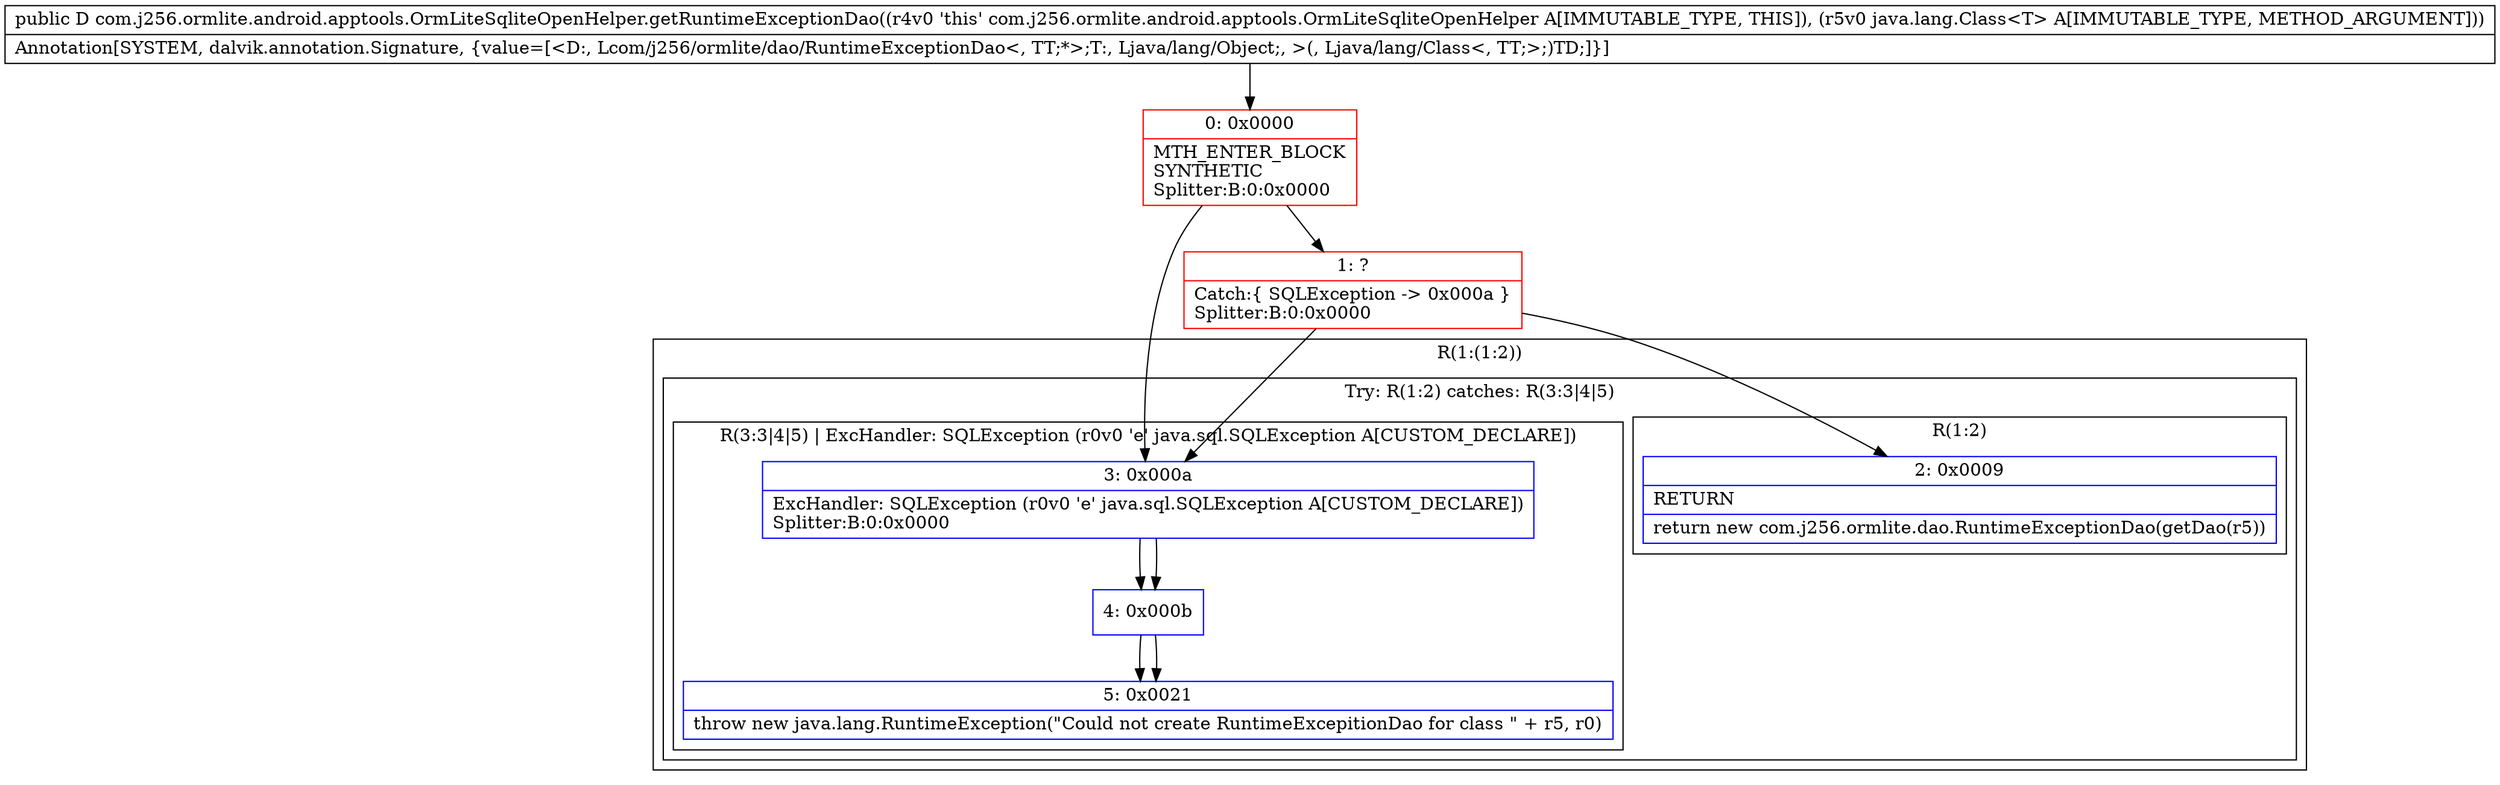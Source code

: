 digraph "CFG forcom.j256.ormlite.android.apptools.OrmLiteSqliteOpenHelper.getRuntimeExceptionDao(Ljava\/lang\/Class;)Lcom\/j256\/ormlite\/dao\/RuntimeExceptionDao;" {
subgraph cluster_Region_1429712327 {
label = "R(1:(1:2))";
node [shape=record,color=blue];
subgraph cluster_TryCatchRegion_1764937436 {
label = "Try: R(1:2) catches: R(3:3|4|5)";
node [shape=record,color=blue];
subgraph cluster_Region_804115581 {
label = "R(1:2)";
node [shape=record,color=blue];
Node_2 [shape=record,label="{2\:\ 0x0009|RETURN\l|return new com.j256.ormlite.dao.RuntimeExceptionDao(getDao(r5))\l}"];
}
subgraph cluster_Region_747963708 {
label = "R(3:3|4|5) | ExcHandler: SQLException (r0v0 'e' java.sql.SQLException A[CUSTOM_DECLARE])\l";
node [shape=record,color=blue];
Node_3 [shape=record,label="{3\:\ 0x000a|ExcHandler: SQLException (r0v0 'e' java.sql.SQLException A[CUSTOM_DECLARE])\lSplitter:B:0:0x0000\l}"];
Node_4 [shape=record,label="{4\:\ 0x000b}"];
Node_5 [shape=record,label="{5\:\ 0x0021|throw new java.lang.RuntimeException(\"Could not create RuntimeExcepitionDao for class \" + r5, r0)\l}"];
}
}
}
subgraph cluster_Region_747963708 {
label = "R(3:3|4|5) | ExcHandler: SQLException (r0v0 'e' java.sql.SQLException A[CUSTOM_DECLARE])\l";
node [shape=record,color=blue];
Node_3 [shape=record,label="{3\:\ 0x000a|ExcHandler: SQLException (r0v0 'e' java.sql.SQLException A[CUSTOM_DECLARE])\lSplitter:B:0:0x0000\l}"];
Node_4 [shape=record,label="{4\:\ 0x000b}"];
Node_5 [shape=record,label="{5\:\ 0x0021|throw new java.lang.RuntimeException(\"Could not create RuntimeExcepitionDao for class \" + r5, r0)\l}"];
}
Node_0 [shape=record,color=red,label="{0\:\ 0x0000|MTH_ENTER_BLOCK\lSYNTHETIC\lSplitter:B:0:0x0000\l}"];
Node_1 [shape=record,color=red,label="{1\:\ ?|Catch:\{ SQLException \-\> 0x000a \}\lSplitter:B:0:0x0000\l}"];
MethodNode[shape=record,label="{public D com.j256.ormlite.android.apptools.OrmLiteSqliteOpenHelper.getRuntimeExceptionDao((r4v0 'this' com.j256.ormlite.android.apptools.OrmLiteSqliteOpenHelper A[IMMUTABLE_TYPE, THIS]), (r5v0 java.lang.Class\<T\> A[IMMUTABLE_TYPE, METHOD_ARGUMENT]))  | Annotation[SYSTEM, dalvik.annotation.Signature, \{value=[\<D:, Lcom\/j256\/ormlite\/dao\/RuntimeExceptionDao\<, TT;*\>;T:, Ljava\/lang\/Object;, \>(, Ljava\/lang\/Class\<, TT;\>;)TD;]\}]\l}"];
MethodNode -> Node_0;
Node_3 -> Node_4;
Node_4 -> Node_5;
Node_3 -> Node_4;
Node_4 -> Node_5;
Node_0 -> Node_1;
Node_0 -> Node_3;
Node_1 -> Node_2;
Node_1 -> Node_3;
}

